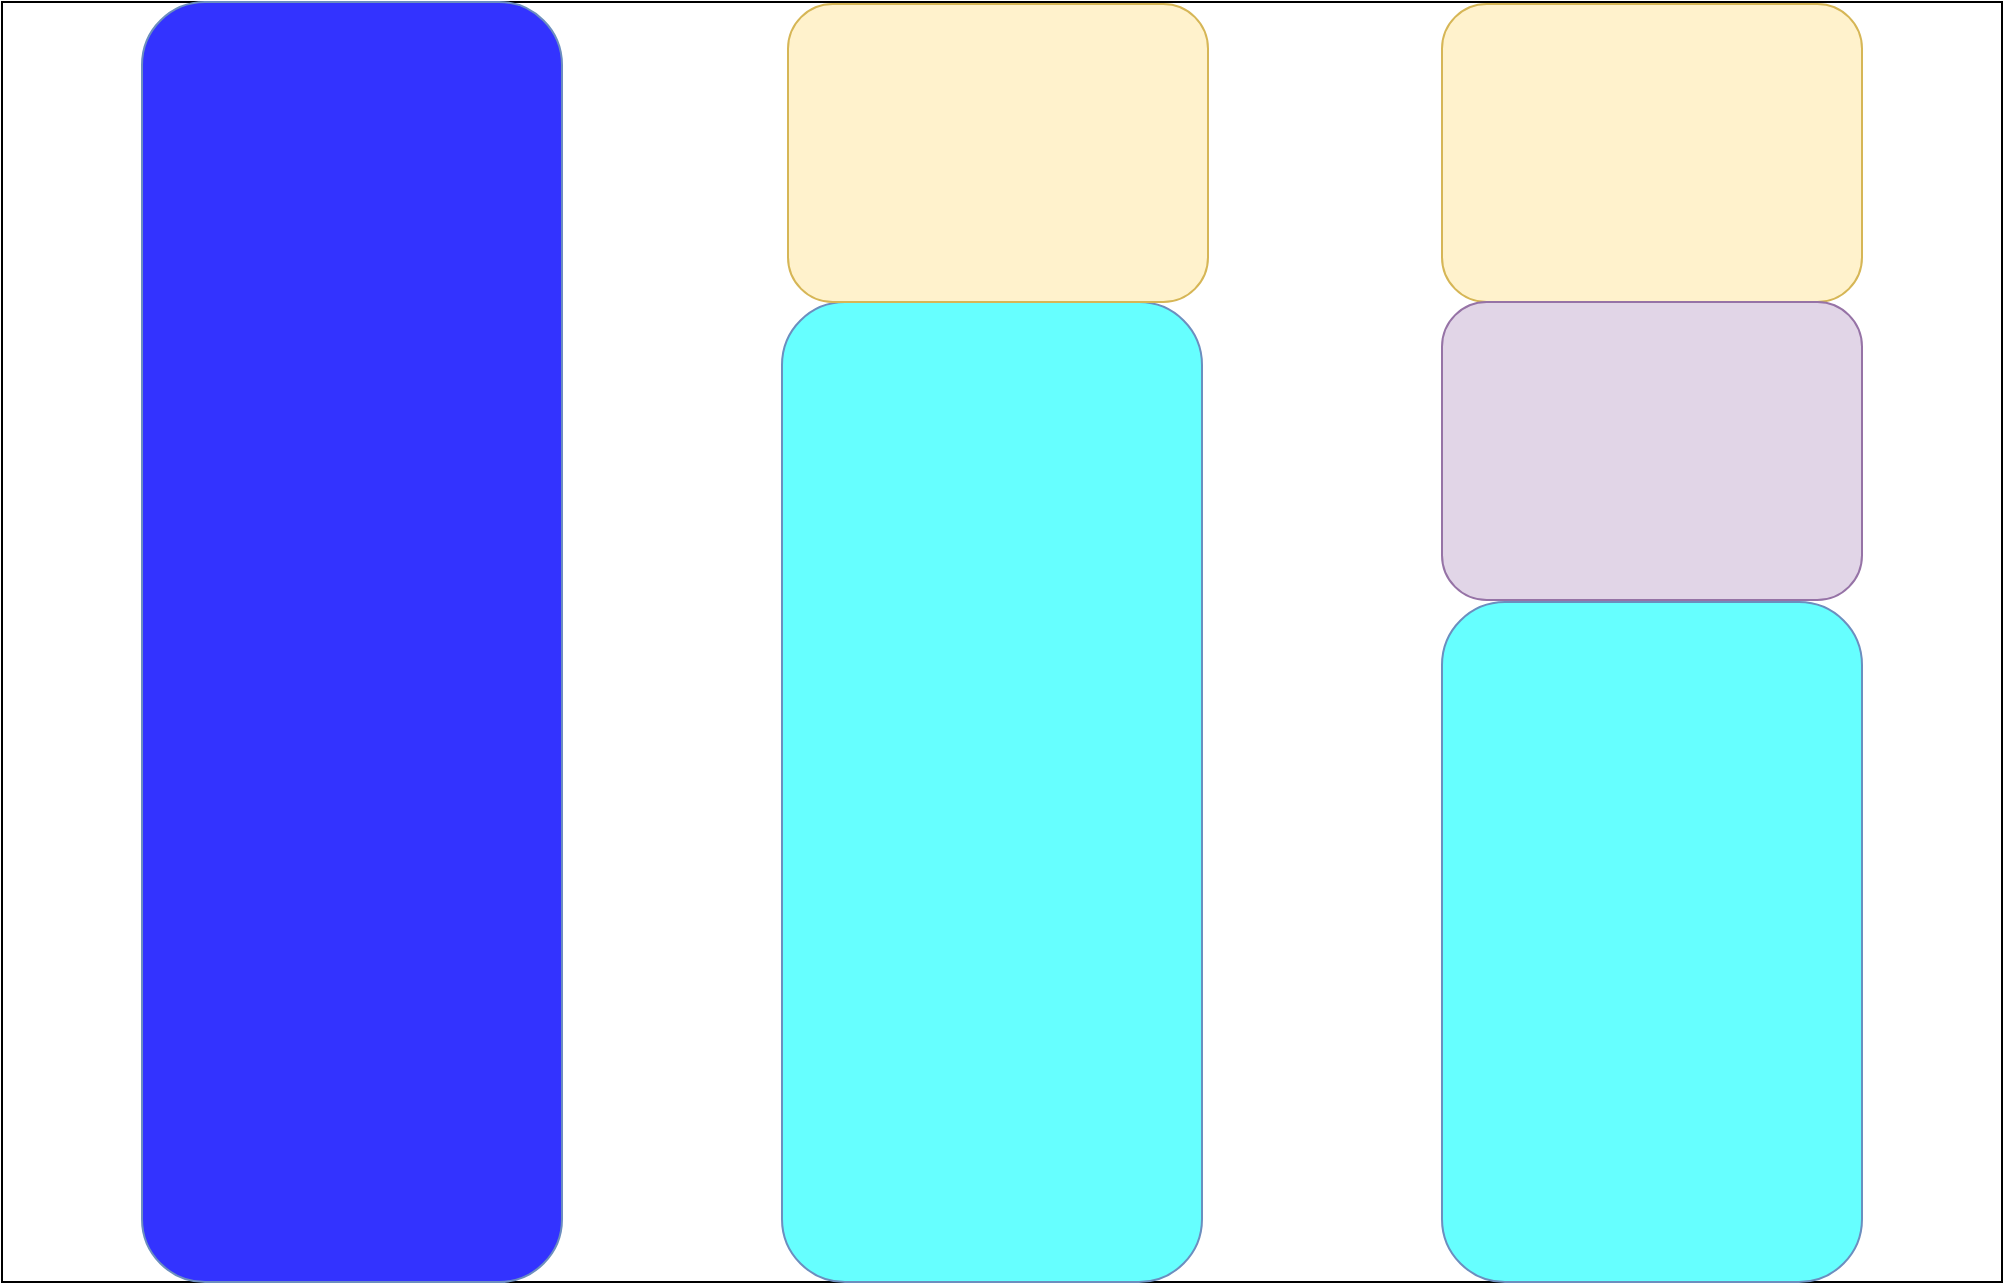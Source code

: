 <mxfile version="20.2.7" type="github">
  <diagram id="07fea595-8f29-1299-0266-81d95cde20df" name="Page-1">
    <mxGraphModel dx="1955" dy="1090" grid="1" gridSize="10" guides="1" tooltips="1" connect="1" arrows="1" fold="1" page="1" pageScale="1" pageWidth="1169" pageHeight="827" background="none" math="0" shadow="0">
      <root>
        <mxCell id="0" />
        <mxCell id="1" parent="0" />
        <mxCell id="bgfTngnMZIJXz79HTYot-662" value="" style="rounded=0;whiteSpace=wrap;html=1;" vertex="1" parent="1">
          <mxGeometry x="120" y="120" width="1000" height="640" as="geometry" />
        </mxCell>
        <mxCell id="bgfTngnMZIJXz79HTYot-663" value="" style="rounded=1;whiteSpace=wrap;html=1;fillColor=#3333FF;strokeColor=#6c8ebf;" vertex="1" parent="1">
          <mxGeometry x="190" y="120" width="210" height="640" as="geometry" />
        </mxCell>
        <mxCell id="bgfTngnMZIJXz79HTYot-664" value="" style="rounded=1;whiteSpace=wrap;html=1;fillColor=#66FFFF;strokeColor=#6c8ebf;" vertex="1" parent="1">
          <mxGeometry x="510" y="270" width="210" height="490" as="geometry" />
        </mxCell>
        <mxCell id="bgfTngnMZIJXz79HTYot-665" value="" style="rounded=1;whiteSpace=wrap;html=1;fillColor=#66FFFF;strokeColor=#6c8ebf;" vertex="1" parent="1">
          <mxGeometry x="840" y="420" width="210" height="340" as="geometry" />
        </mxCell>
        <mxCell id="bgfTngnMZIJXz79HTYot-666" value="" style="rounded=1;whiteSpace=wrap;html=1;fillColor=#fff2cc;strokeColor=#d6b656;" vertex="1" parent="1">
          <mxGeometry x="840" y="121" width="210" height="149" as="geometry" />
        </mxCell>
        <mxCell id="bgfTngnMZIJXz79HTYot-667" value="" style="rounded=1;whiteSpace=wrap;html=1;fillColor=#fff2cc;strokeColor=#d6b656;" vertex="1" parent="1">
          <mxGeometry x="513" y="121" width="210" height="149" as="geometry" />
        </mxCell>
        <mxCell id="bgfTngnMZIJXz79HTYot-668" value="" style="rounded=1;whiteSpace=wrap;html=1;fillColor=#e1d5e7;strokeColor=#9673a6;" vertex="1" parent="1">
          <mxGeometry x="840" y="270" width="210" height="149" as="geometry" />
        </mxCell>
      </root>
    </mxGraphModel>
  </diagram>
</mxfile>
